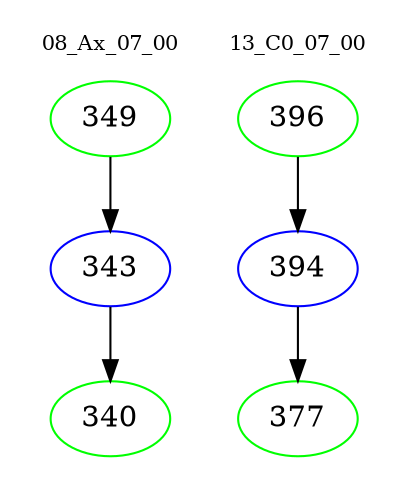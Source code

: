 digraph{
subgraph cluster_0 {
color = white
label = "08_Ax_07_00";
fontsize=10;
T0_349 [label="349", color="green"]
T0_349 -> T0_343 [color="black"]
T0_343 [label="343", color="blue"]
T0_343 -> T0_340 [color="black"]
T0_340 [label="340", color="green"]
}
subgraph cluster_1 {
color = white
label = "13_C0_07_00";
fontsize=10;
T1_396 [label="396", color="green"]
T1_396 -> T1_394 [color="black"]
T1_394 [label="394", color="blue"]
T1_394 -> T1_377 [color="black"]
T1_377 [label="377", color="green"]
}
}
